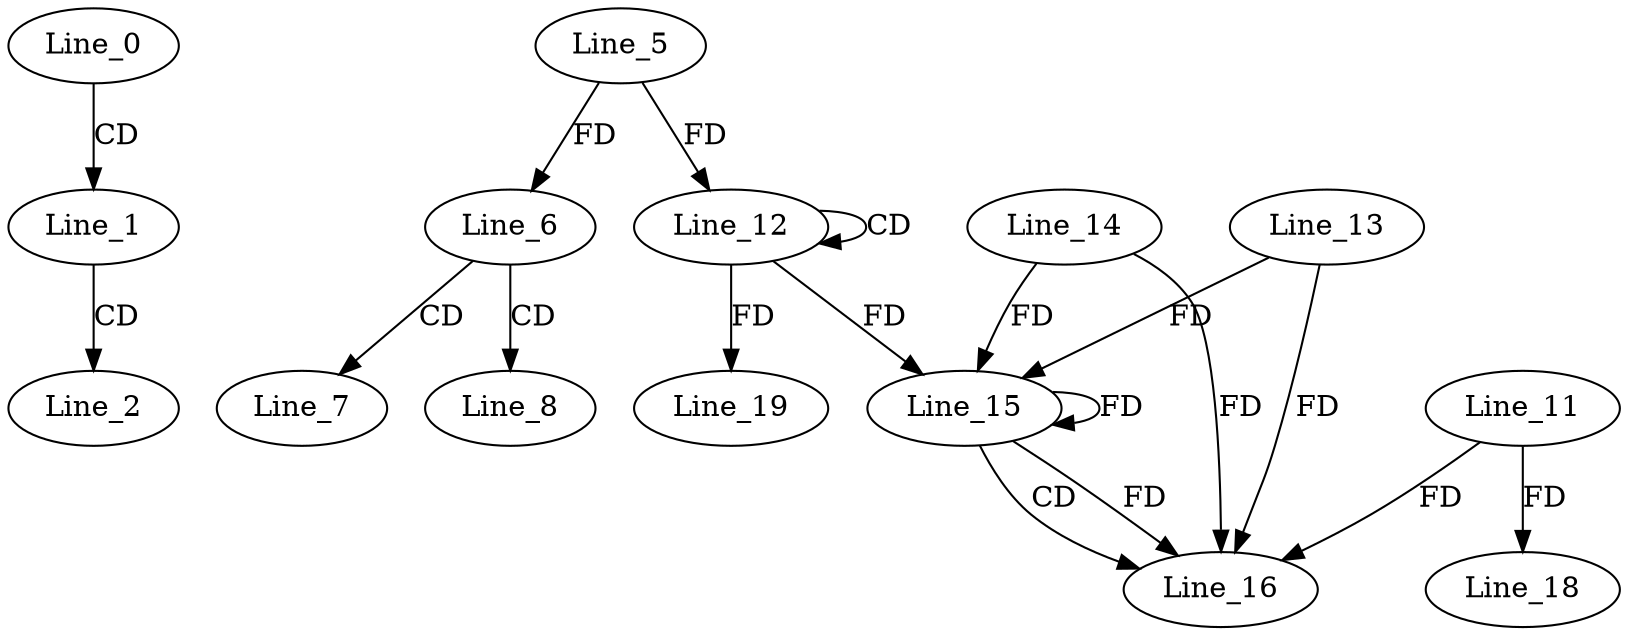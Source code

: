 digraph G {
  Line_0;
  Line_1;
  Line_2;
  Line_5;
  Line_6;
  Line_7;
  Line_8;
  Line_12;
  Line_12;
  Line_15;
  Line_14;
  Line_15;
  Line_13;
  Line_15;
  Line_16;
  Line_11;
  Line_18;
  Line_19;
  Line_0 -> Line_1 [ label="CD" ];
  Line_1 -> Line_2 [ label="CD" ];
  Line_5 -> Line_6 [ label="FD" ];
  Line_6 -> Line_7 [ label="CD" ];
  Line_6 -> Line_8 [ label="CD" ];
  Line_12 -> Line_12 [ label="CD" ];
  Line_5 -> Line_12 [ label="FD" ];
  Line_15 -> Line_15 [ label="FD" ];
  Line_14 -> Line_15 [ label="FD" ];
  Line_12 -> Line_15 [ label="FD" ];
  Line_13 -> Line_15 [ label="FD" ];
  Line_15 -> Line_16 [ label="CD" ];
  Line_11 -> Line_16 [ label="FD" ];
  Line_13 -> Line_16 [ label="FD" ];
  Line_15 -> Line_16 [ label="FD" ];
  Line_14 -> Line_16 [ label="FD" ];
  Line_11 -> Line_18 [ label="FD" ];
  Line_12 -> Line_19 [ label="FD" ];
}
